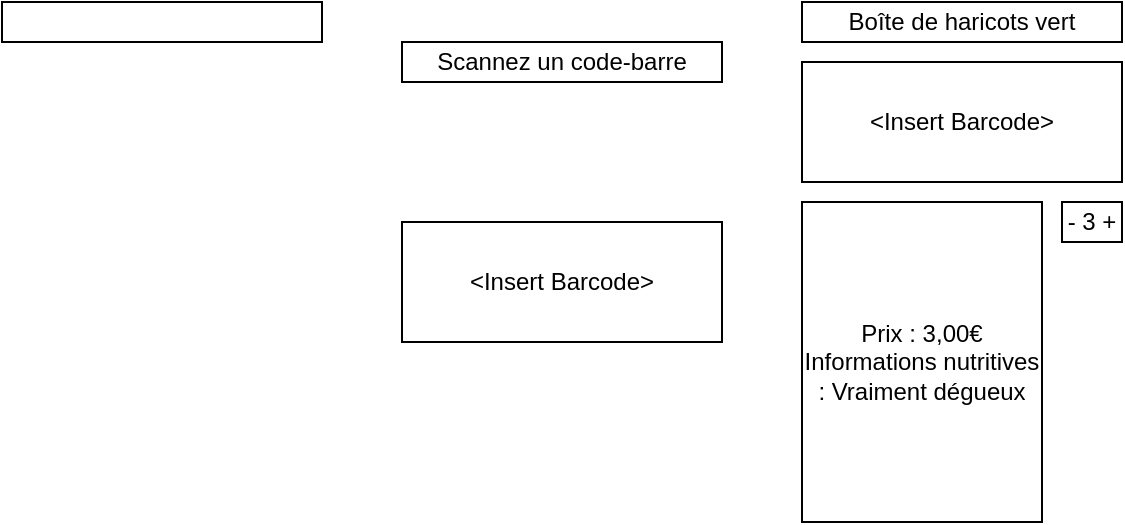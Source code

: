 <mxfile version="13.8.8" type="device"><diagram id="TjP6FxbUysoCkG9J6-cE" name="Page-1"><mxGraphModel dx="287" dy="374" grid="1" gridSize="10" guides="1" tooltips="1" connect="1" arrows="1" fold="1" page="1" pageScale="1" pageWidth="200" pageHeight="290" math="0" shadow="0"><root><mxCell id="0"/><mxCell id="1" parent="0"/><mxCell id="6ctxB6cUT6Wmx5nc8y07-1" value="" style="rounded=0;whiteSpace=wrap;html=1;" vertex="1" parent="1"><mxGeometry x="420" y="10" width="160" height="20" as="geometry"/></mxCell><mxCell id="6ctxB6cUT6Wmx5nc8y07-3" value="Scannez un code-barre" style="rounded=0;whiteSpace=wrap;html=1;" vertex="1" parent="1"><mxGeometry x="620" y="30" width="160" height="20" as="geometry"/></mxCell><mxCell id="6ctxB6cUT6Wmx5nc8y07-4" value="&lt;span&gt;&amp;lt;Insert Barcode&amp;gt;&lt;/span&gt;" style="rounded=0;whiteSpace=wrap;html=1;" vertex="1" parent="1"><mxGeometry x="620" y="120" width="160" height="60" as="geometry"/></mxCell><mxCell id="6ctxB6cUT6Wmx5nc8y07-6" value="Boîte de haricots vert" style="rounded=0;whiteSpace=wrap;html=1;" vertex="1" parent="1"><mxGeometry x="820" y="10" width="160" height="20" as="geometry"/></mxCell><mxCell id="6ctxB6cUT6Wmx5nc8y07-7" value="&amp;lt;Insert Barcode&amp;gt;" style="rounded=0;whiteSpace=wrap;html=1;" vertex="1" parent="1"><mxGeometry x="820" y="40" width="160" height="60" as="geometry"/></mxCell><mxCell id="6ctxB6cUT6Wmx5nc8y07-8" value="Prix : 3,00€&lt;br&gt;Informations nutritives : Vraiment dégueux" style="rounded=0;whiteSpace=wrap;html=1;" vertex="1" parent="1"><mxGeometry x="820" y="110" width="120" height="160" as="geometry"/></mxCell><mxCell id="6ctxB6cUT6Wmx5nc8y07-9" value="- 3 +" style="rounded=0;whiteSpace=wrap;html=1;" vertex="1" parent="1"><mxGeometry x="950" y="110" width="30" height="20" as="geometry"/></mxCell></root></mxGraphModel></diagram></mxfile>